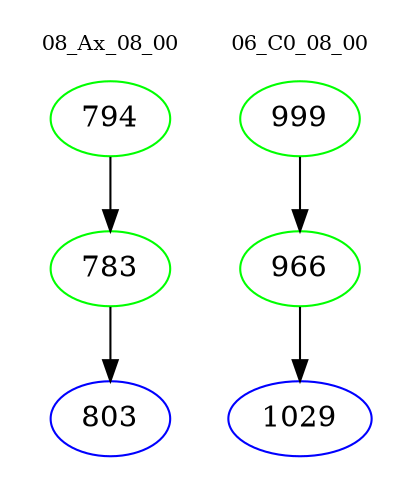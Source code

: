 digraph{
subgraph cluster_0 {
color = white
label = "08_Ax_08_00";
fontsize=10;
T0_794 [label="794", color="green"]
T0_794 -> T0_783 [color="black"]
T0_783 [label="783", color="green"]
T0_783 -> T0_803 [color="black"]
T0_803 [label="803", color="blue"]
}
subgraph cluster_1 {
color = white
label = "06_C0_08_00";
fontsize=10;
T1_999 [label="999", color="green"]
T1_999 -> T1_966 [color="black"]
T1_966 [label="966", color="green"]
T1_966 -> T1_1029 [color="black"]
T1_1029 [label="1029", color="blue"]
}
}
